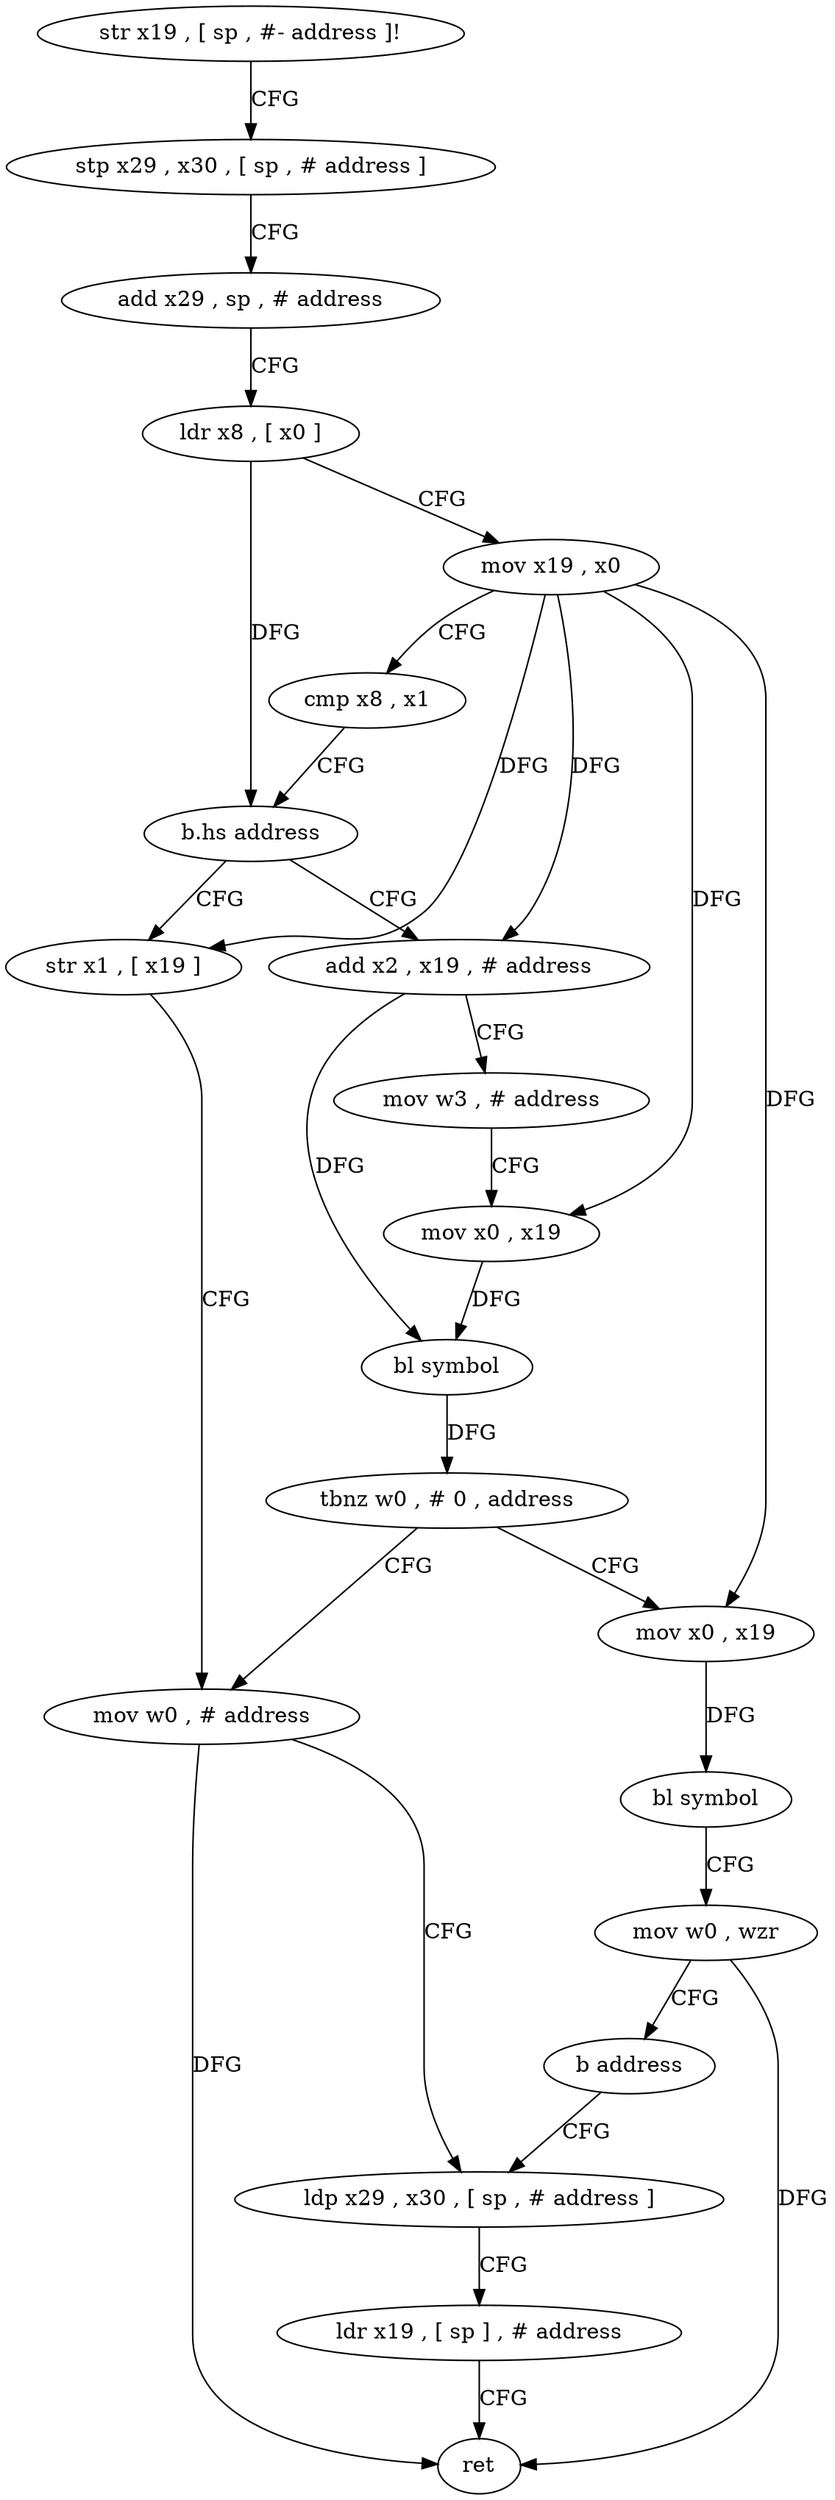 digraph "func" {
"4263204" [label = "str x19 , [ sp , #- address ]!" ]
"4263208" [label = "stp x29 , x30 , [ sp , # address ]" ]
"4263212" [label = "add x29 , sp , # address" ]
"4263216" [label = "ldr x8 , [ x0 ]" ]
"4263220" [label = "mov x19 , x0" ]
"4263224" [label = "cmp x8 , x1" ]
"4263228" [label = "b.hs address" ]
"4263268" [label = "str x1 , [ x19 ]" ]
"4263232" [label = "add x2 , x19 , # address" ]
"4263272" [label = "mov w0 , # address" ]
"4263236" [label = "mov w3 , # address" ]
"4263240" [label = "mov x0 , x19" ]
"4263244" [label = "bl symbol" ]
"4263248" [label = "tbnz w0 , # 0 , address" ]
"4263252" [label = "mov x0 , x19" ]
"4263276" [label = "ldp x29 , x30 , [ sp , # address ]" ]
"4263256" [label = "bl symbol" ]
"4263260" [label = "mov w0 , wzr" ]
"4263264" [label = "b address" ]
"4263280" [label = "ldr x19 , [ sp ] , # address" ]
"4263284" [label = "ret" ]
"4263204" -> "4263208" [ label = "CFG" ]
"4263208" -> "4263212" [ label = "CFG" ]
"4263212" -> "4263216" [ label = "CFG" ]
"4263216" -> "4263220" [ label = "CFG" ]
"4263216" -> "4263228" [ label = "DFG" ]
"4263220" -> "4263224" [ label = "CFG" ]
"4263220" -> "4263268" [ label = "DFG" ]
"4263220" -> "4263232" [ label = "DFG" ]
"4263220" -> "4263240" [ label = "DFG" ]
"4263220" -> "4263252" [ label = "DFG" ]
"4263224" -> "4263228" [ label = "CFG" ]
"4263228" -> "4263268" [ label = "CFG" ]
"4263228" -> "4263232" [ label = "CFG" ]
"4263268" -> "4263272" [ label = "CFG" ]
"4263232" -> "4263236" [ label = "CFG" ]
"4263232" -> "4263244" [ label = "DFG" ]
"4263272" -> "4263276" [ label = "CFG" ]
"4263272" -> "4263284" [ label = "DFG" ]
"4263236" -> "4263240" [ label = "CFG" ]
"4263240" -> "4263244" [ label = "DFG" ]
"4263244" -> "4263248" [ label = "DFG" ]
"4263248" -> "4263272" [ label = "CFG" ]
"4263248" -> "4263252" [ label = "CFG" ]
"4263252" -> "4263256" [ label = "DFG" ]
"4263276" -> "4263280" [ label = "CFG" ]
"4263256" -> "4263260" [ label = "CFG" ]
"4263260" -> "4263264" [ label = "CFG" ]
"4263260" -> "4263284" [ label = "DFG" ]
"4263264" -> "4263276" [ label = "CFG" ]
"4263280" -> "4263284" [ label = "CFG" ]
}
